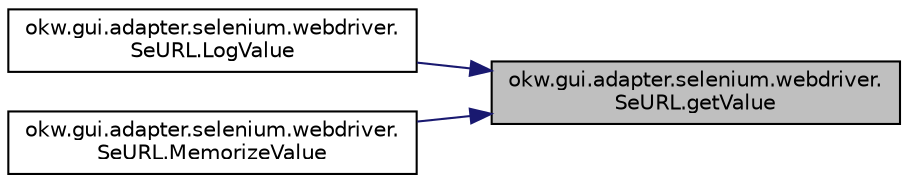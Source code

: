 digraph "okw.gui.adapter.selenium.webdriver.SeURL.getValue"
{
 // INTERACTIVE_SVG=YES
 // LATEX_PDF_SIZE
  edge [fontname="Helvetica",fontsize="10",labelfontname="Helvetica",labelfontsize="10"];
  node [fontname="Helvetica",fontsize="10",shape=record];
  rankdir="RL";
  Node1 [label="okw.gui.adapter.selenium.webdriver.\lSeURL.getValue",height=0.2,width=0.4,color="black", fillcolor="grey75", style="filled", fontcolor="black",tooltip="Liest den aktuellen Wert der URL aus."];
  Node1 -> Node2 [dir="back",color="midnightblue",fontsize="10",style="solid",fontname="Helvetica"];
  Node2 [label="okw.gui.adapter.selenium.webdriver.\lSeURL.LogValue",height=0.2,width=0.4,color="black", fillcolor="white", style="filled",URL="$classokw_1_1gui_1_1adapter_1_1selenium_1_1webdriver_1_1_se_u_r_l.html#aafe644c6b8d35e3cfdb52008a5649015",tooltip="Ermittelt den Wert des Objktes für das Schlüsselwort Loggewert."];
  Node1 -> Node3 [dir="back",color="midnightblue",fontsize="10",style="solid",fontname="Helvetica"];
  Node3 [label="okw.gui.adapter.selenium.webdriver.\lSeURL.MemorizeValue",height=0.2,width=0.4,color="black", fillcolor="white", style="filled",URL="$classokw_1_1gui_1_1adapter_1_1selenium_1_1webdriver_1_1_se_u_r_l.html#a503c89e64bf6e92b37ff8cd463dcd099",tooltip="Ermittelt den Wert, im Allgemeinen den textuellen Inhalt eines Objektes für das Schlüsselwort MerkeWe..."];
}
